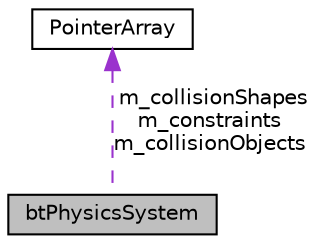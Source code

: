 digraph "btPhysicsSystem"
{
  edge [fontname="Helvetica",fontsize="10",labelfontname="Helvetica",labelfontsize="10"];
  node [fontname="Helvetica",fontsize="10",shape=record];
  Node1 [label="btPhysicsSystem",height=0.2,width=0.4,color="black", fillcolor="grey75", style="filled", fontcolor="black"];
  Node2 -> Node1 [dir="back",color="darkorchid3",fontsize="10",style="dashed",label=" m_collisionShapes\nm_constraints\nm_collisionObjects" ,fontname="Helvetica"];
  Node2 [label="PointerArray",height=0.2,width=0.4,color="black", fillcolor="white", style="filled",URL="$struct_pointer_array.html"];
}
